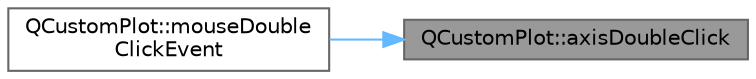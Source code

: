 digraph "QCustomPlot::axisDoubleClick"
{
 // LATEX_PDF_SIZE
  bgcolor="transparent";
  edge [fontname=Helvetica,fontsize=10,labelfontname=Helvetica,labelfontsize=10];
  node [fontname=Helvetica,fontsize=10,shape=box,height=0.2,width=0.4];
  rankdir="RL";
  Node1 [label="QCustomPlot::axisDoubleClick",height=0.2,width=0.4,color="gray40", fillcolor="grey60", style="filled", fontcolor="black",tooltip=" "];
  Node1 -> Node2 [dir="back",color="steelblue1",style="solid"];
  Node2 [label="QCustomPlot::mouseDouble\lClickEvent",height=0.2,width=0.4,color="grey40", fillcolor="white", style="filled",URL="$class_q_custom_plot.html#a344075e6e80ed6d575c79b81694abb8a",tooltip=" "];
}
